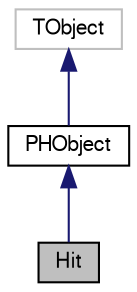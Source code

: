 digraph "Hit"
{
  bgcolor="transparent";
  edge [fontname="FreeSans",fontsize="10",labelfontname="FreeSans",labelfontsize="10"];
  node [fontname="FreeSans",fontsize="10",shape=record];
  Node1 [label="Hit",height=0.2,width=0.4,color="black", fillcolor="grey75", style="filled" fontcolor="black"];
  Node2 -> Node1 [dir="back",color="midnightblue",fontsize="10",style="solid",fontname="FreeSans"];
  Node2 [label="PHObject",height=0.2,width=0.4,color="black",URL="$d9/d24/classPHObject.html"];
  Node3 -> Node2 [dir="back",color="midnightblue",fontsize="10",style="solid",fontname="FreeSans"];
  Node3 [label="TObject",height=0.2,width=0.4,color="grey75"];
}
